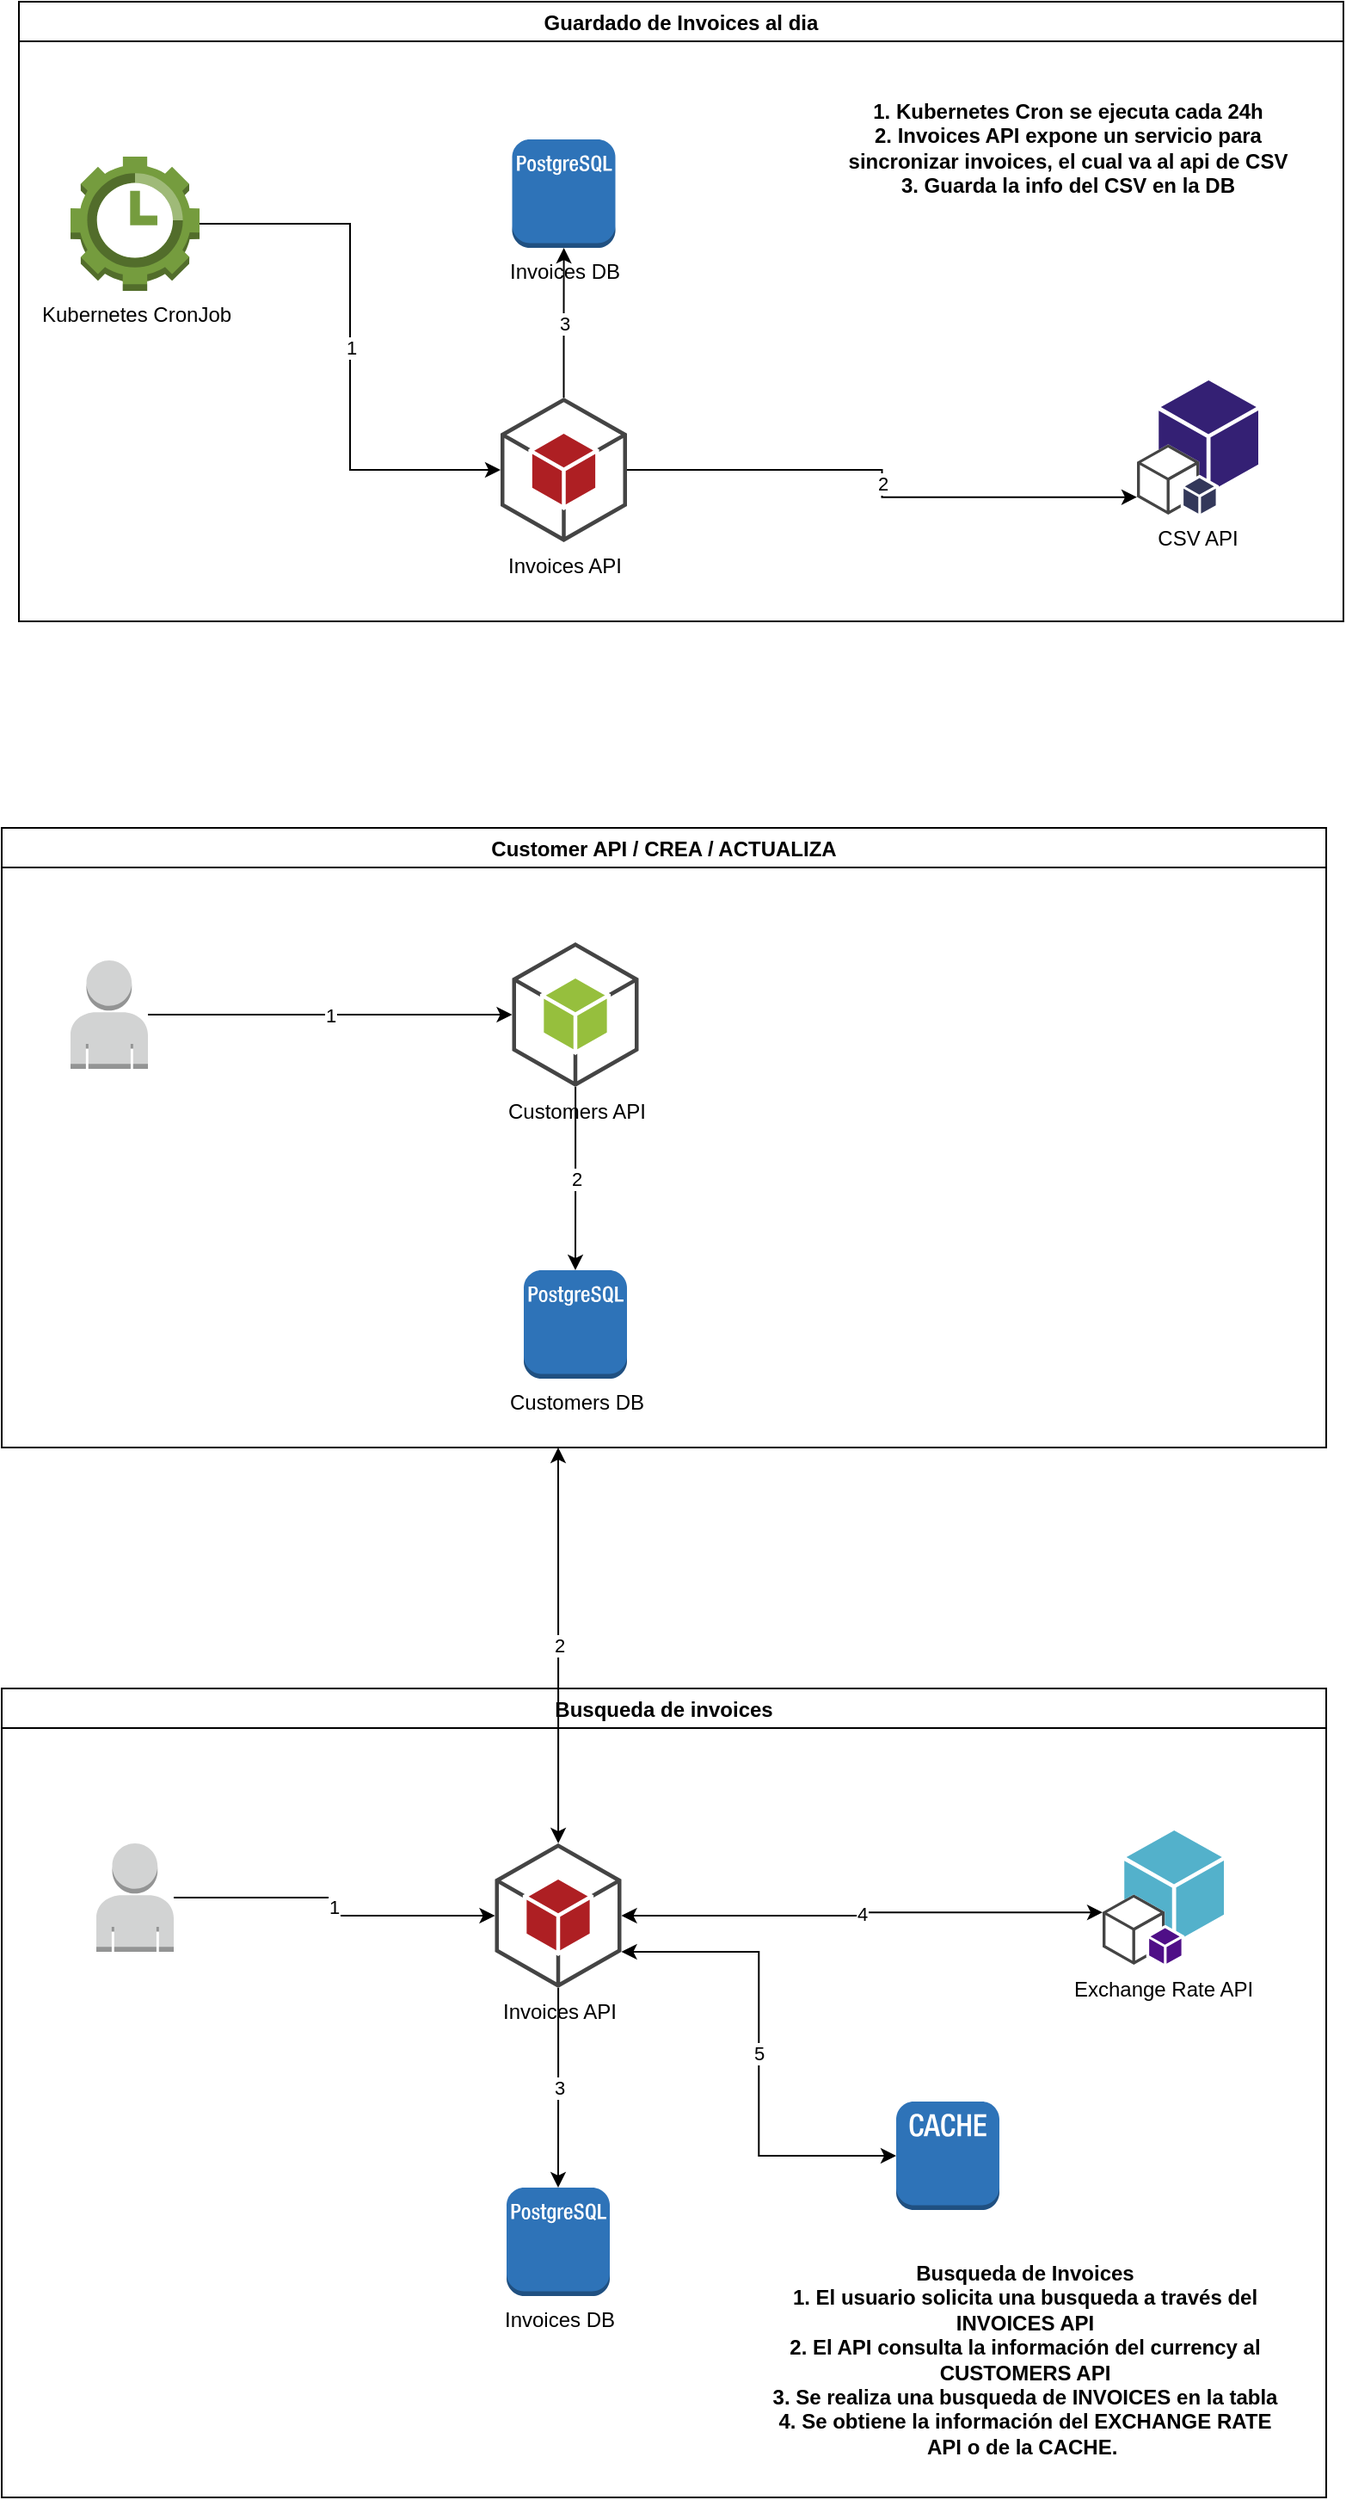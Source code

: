 <mxfile version="18.0.3" type="github">
  <diagram id="lcaft4o6eY_eqBfQJFKO" name="Page-1">
    <mxGraphModel dx="1226" dy="1047" grid="1" gridSize="10" guides="1" tooltips="1" connect="1" arrows="1" fold="1" page="1" pageScale="1" pageWidth="850" pageHeight="1100" math="0" shadow="0">
      <root>
        <mxCell id="0" />
        <mxCell id="1" parent="0" />
        <mxCell id="i9Lfaf7oHmcKqssKS3AH-2" value="Customers DB" style="outlineConnect=0;dashed=0;verticalLabelPosition=bottom;verticalAlign=top;align=center;html=1;shape=mxgraph.aws3.postgre_sql_instance;fillColor=#2E73B8;gradientColor=none;" vertex="1" parent="1">
          <mxGeometry x="343.5" y="757" width="60" height="63" as="geometry" />
        </mxCell>
        <mxCell id="i9Lfaf7oHmcKqssKS3AH-18" value="1" style="edgeStyle=orthogonalEdgeStyle;rounded=0;orthogonalLoop=1;jettySize=auto;html=1;entryX=0;entryY=0.5;entryDx=0;entryDy=0;entryPerimeter=0;" edge="1" parent="1" source="i9Lfaf7oHmcKqssKS3AH-3" target="i9Lfaf7oHmcKqssKS3AH-8">
          <mxGeometry relative="1" as="geometry" />
        </mxCell>
        <mxCell id="i9Lfaf7oHmcKqssKS3AH-3" value="" style="outlineConnect=0;dashed=0;verticalLabelPosition=bottom;verticalAlign=top;align=center;html=1;shape=mxgraph.aws3.user;fillColor=#D2D3D3;gradientColor=none;" vertex="1" parent="1">
          <mxGeometry x="80" y="577" width="45" height="63" as="geometry" />
        </mxCell>
        <mxCell id="i9Lfaf7oHmcKqssKS3AH-12" value="1" style="edgeStyle=orthogonalEdgeStyle;rounded=0;orthogonalLoop=1;jettySize=auto;html=1;entryX=0;entryY=0.5;entryDx=0;entryDy=0;entryPerimeter=0;" edge="1" parent="1" source="i9Lfaf7oHmcKqssKS3AH-5" target="i9Lfaf7oHmcKqssKS3AH-9">
          <mxGeometry relative="1" as="geometry" />
        </mxCell>
        <mxCell id="i9Lfaf7oHmcKqssKS3AH-5" value="Kubernetes CronJob" style="outlineConnect=0;dashed=0;verticalLabelPosition=bottom;verticalAlign=top;align=center;html=1;shape=mxgraph.aws3.maintenance_window;fillColor=#759C3E;gradientColor=none;" vertex="1" parent="1">
          <mxGeometry x="80" y="110" width="75" height="78" as="geometry" />
        </mxCell>
        <mxCell id="i9Lfaf7oHmcKqssKS3AH-23" value="2" style="edgeStyle=orthogonalEdgeStyle;rounded=0;orthogonalLoop=1;jettySize=auto;html=1;" edge="1" parent="1" source="i9Lfaf7oHmcKqssKS3AH-8" target="i9Lfaf7oHmcKqssKS3AH-2">
          <mxGeometry relative="1" as="geometry" />
        </mxCell>
        <mxCell id="i9Lfaf7oHmcKqssKS3AH-8" value="Customers API" style="outlineConnect=0;dashed=0;verticalLabelPosition=bottom;verticalAlign=top;align=center;html=1;shape=mxgraph.aws3.android;fillColor=#96BF3D;gradientColor=none;" vertex="1" parent="1">
          <mxGeometry x="336.75" y="566.5" width="73.5" height="84" as="geometry" />
        </mxCell>
        <mxCell id="i9Lfaf7oHmcKqssKS3AH-13" value="2" style="edgeStyle=orthogonalEdgeStyle;rounded=0;orthogonalLoop=1;jettySize=auto;html=1;entryX=0;entryY=0.87;entryDx=0;entryDy=0;entryPerimeter=0;" edge="1" parent="1" source="i9Lfaf7oHmcKqssKS3AH-9" target="i9Lfaf7oHmcKqssKS3AH-11">
          <mxGeometry relative="1" as="geometry" />
        </mxCell>
        <mxCell id="i9Lfaf7oHmcKqssKS3AH-14" value="3" style="edgeStyle=orthogonalEdgeStyle;rounded=0;orthogonalLoop=1;jettySize=auto;html=1;" edge="1" parent="1" source="i9Lfaf7oHmcKqssKS3AH-9" target="i9Lfaf7oHmcKqssKS3AH-10">
          <mxGeometry relative="1" as="geometry" />
        </mxCell>
        <mxCell id="i9Lfaf7oHmcKqssKS3AH-9" value="Invoices API" style="outlineConnect=0;dashed=0;verticalLabelPosition=bottom;verticalAlign=top;align=center;html=1;shape=mxgraph.aws3.android;fillColor=#AE1F23;gradientColor=none;" vertex="1" parent="1">
          <mxGeometry x="330" y="250" width="73.5" height="84" as="geometry" />
        </mxCell>
        <mxCell id="i9Lfaf7oHmcKqssKS3AH-10" value="Invoices DB" style="outlineConnect=0;dashed=0;verticalLabelPosition=bottom;verticalAlign=top;align=center;html=1;shape=mxgraph.aws3.postgre_sql_instance;fillColor=#2E73B8;gradientColor=none;" vertex="1" parent="1">
          <mxGeometry x="336.75" y="100" width="60" height="63" as="geometry" />
        </mxCell>
        <mxCell id="i9Lfaf7oHmcKqssKS3AH-11" value="CSV API" style="outlineConnect=0;dashed=0;verticalLabelPosition=bottom;verticalAlign=top;align=center;html=1;shape=mxgraph.aws3.toolkit_for_eclipse;fillColor=#342074;gradientColor=none;" vertex="1" parent="1">
          <mxGeometry x="700" y="240" width="70.5" height="78" as="geometry" />
        </mxCell>
        <mxCell id="i9Lfaf7oHmcKqssKS3AH-15" value="Guardado de Invoices al dia" style="swimlane;" vertex="1" parent="1">
          <mxGeometry x="50" y="20" width="770" height="360" as="geometry" />
        </mxCell>
        <mxCell id="i9Lfaf7oHmcKqssKS3AH-16" value="1. Kubernetes Cron se ejecuta cada 24h&lt;br&gt;2. Invoices API expone un servicio para sincronizar invoices, el cual va al api de CSV&lt;br&gt;3. Guarda la info del CSV en la DB" style="text;html=1;strokeColor=none;fillColor=none;align=center;verticalAlign=middle;whiteSpace=wrap;rounded=0;fontStyle=1" vertex="1" parent="i9Lfaf7oHmcKqssKS3AH-15">
          <mxGeometry x="470" y="50" width="280" height="70" as="geometry" />
        </mxCell>
        <mxCell id="i9Lfaf7oHmcKqssKS3AH-26" value="Customer API / CREA / ACTUALIZA" style="swimlane;" vertex="1" parent="1">
          <mxGeometry x="40" y="500" width="770" height="360" as="geometry" />
        </mxCell>
        <mxCell id="i9Lfaf7oHmcKqssKS3AH-38" value="Busqueda de invoices" style="swimlane;" vertex="1" parent="1">
          <mxGeometry x="40" y="1000" width="770" height="470" as="geometry" />
        </mxCell>
        <mxCell id="i9Lfaf7oHmcKqssKS3AH-17" value="Exchange Rate API" style="outlineConnect=0;dashed=0;verticalLabelPosition=bottom;verticalAlign=top;align=center;html=1;shape=mxgraph.aws3.toolkit_for_visual_studio;fillColor=#53B1CB;gradientColor=none;" vertex="1" parent="i9Lfaf7oHmcKqssKS3AH-38">
          <mxGeometry x="640" y="82.5" width="70.5" height="78" as="geometry" />
        </mxCell>
        <mxCell id="i9Lfaf7oHmcKqssKS3AH-40" value="" style="outlineConnect=0;dashed=0;verticalLabelPosition=bottom;verticalAlign=top;align=center;html=1;shape=mxgraph.aws3.user;fillColor=#D2D3D3;gradientColor=none;" vertex="1" parent="i9Lfaf7oHmcKqssKS3AH-38">
          <mxGeometry x="55" y="90" width="45" height="63" as="geometry" />
        </mxCell>
        <mxCell id="i9Lfaf7oHmcKqssKS3AH-41" value="4" style="edgeStyle=orthogonalEdgeStyle;rounded=0;orthogonalLoop=1;jettySize=auto;html=1;entryX=0;entryY=0.61;entryDx=0;entryDy=0;entryPerimeter=0;startArrow=classic;startFill=1;" edge="1" parent="i9Lfaf7oHmcKqssKS3AH-38" source="i9Lfaf7oHmcKqssKS3AH-35" target="i9Lfaf7oHmcKqssKS3AH-17">
          <mxGeometry relative="1" as="geometry" />
        </mxCell>
        <mxCell id="i9Lfaf7oHmcKqssKS3AH-46" value="5" style="edgeStyle=orthogonalEdgeStyle;rounded=0;orthogonalLoop=1;jettySize=auto;html=1;entryX=0;entryY=0.5;entryDx=0;entryDy=0;entryPerimeter=0;startArrow=classic;startFill=1;exitX=1;exitY=0.75;exitDx=0;exitDy=0;exitPerimeter=0;" edge="1" parent="i9Lfaf7oHmcKqssKS3AH-38" source="i9Lfaf7oHmcKqssKS3AH-35" target="i9Lfaf7oHmcKqssKS3AH-43">
          <mxGeometry relative="1" as="geometry" />
        </mxCell>
        <mxCell id="i9Lfaf7oHmcKqssKS3AH-35" value="Invoices API" style="outlineConnect=0;dashed=0;verticalLabelPosition=bottom;verticalAlign=top;align=center;html=1;shape=mxgraph.aws3.android;fillColor=#AE1F23;gradientColor=none;" vertex="1" parent="i9Lfaf7oHmcKqssKS3AH-38">
          <mxGeometry x="286.75" y="90" width="73.5" height="84" as="geometry" />
        </mxCell>
        <mxCell id="i9Lfaf7oHmcKqssKS3AH-36" value="Invoices DB" style="outlineConnect=0;dashed=0;verticalLabelPosition=bottom;verticalAlign=top;align=center;html=1;shape=mxgraph.aws3.postgre_sql_instance;fillColor=#2E73B8;gradientColor=none;" vertex="1" parent="i9Lfaf7oHmcKqssKS3AH-38">
          <mxGeometry x="293.5" y="290" width="60" height="63" as="geometry" />
        </mxCell>
        <mxCell id="i9Lfaf7oHmcKqssKS3AH-34" value="3" style="edgeStyle=orthogonalEdgeStyle;rounded=0;orthogonalLoop=1;jettySize=auto;html=1;" edge="1" parent="i9Lfaf7oHmcKqssKS3AH-38" source="i9Lfaf7oHmcKqssKS3AH-35" target="i9Lfaf7oHmcKqssKS3AH-36">
          <mxGeometry relative="1" as="geometry" />
        </mxCell>
        <mxCell id="i9Lfaf7oHmcKqssKS3AH-31" value="1" style="edgeStyle=orthogonalEdgeStyle;rounded=0;orthogonalLoop=1;jettySize=auto;html=1;entryX=0;entryY=0.5;entryDx=0;entryDy=0;entryPerimeter=0;" edge="1" parent="i9Lfaf7oHmcKqssKS3AH-38" source="i9Lfaf7oHmcKqssKS3AH-40" target="i9Lfaf7oHmcKqssKS3AH-35">
          <mxGeometry relative="1" as="geometry">
            <mxPoint x="105" y="19" as="sourcePoint" />
          </mxGeometry>
        </mxCell>
        <mxCell id="i9Lfaf7oHmcKqssKS3AH-43" value="" style="outlineConnect=0;dashed=0;verticalLabelPosition=bottom;verticalAlign=top;align=center;html=1;shape=mxgraph.aws3.cache_node;fillColor=#2E73B8;gradientColor=none;" vertex="1" parent="i9Lfaf7oHmcKqssKS3AH-38">
          <mxGeometry x="520" y="240" width="60" height="63" as="geometry" />
        </mxCell>
        <mxCell id="i9Lfaf7oHmcKqssKS3AH-48" value="Busqueda de Invoices&lt;br&gt;1. El usuario solicita una busqueda a través del INVOICES API&lt;br&gt;2. El API consulta la información del currency al CUSTOMERS API&lt;br&gt;3. Se realiza una busqueda de INVOICES en la tabla&lt;br&gt;4. Se obtiene la información del EXCHANGE RATE API o de la CACHE.&amp;nbsp;" style="text;html=1;strokeColor=none;fillColor=none;align=center;verticalAlign=middle;whiteSpace=wrap;rounded=0;fontStyle=1" vertex="1" parent="i9Lfaf7oHmcKqssKS3AH-38">
          <mxGeometry x="440" y="330" width="310" height="120" as="geometry" />
        </mxCell>
        <mxCell id="i9Lfaf7oHmcKqssKS3AH-42" value="2" style="edgeStyle=orthogonalEdgeStyle;rounded=0;orthogonalLoop=1;jettySize=auto;html=1;startArrow=classic;startFill=1;" edge="1" parent="1" source="i9Lfaf7oHmcKqssKS3AH-35">
          <mxGeometry relative="1" as="geometry">
            <mxPoint x="363.5" y="860" as="targetPoint" />
          </mxGeometry>
        </mxCell>
      </root>
    </mxGraphModel>
  </diagram>
</mxfile>
